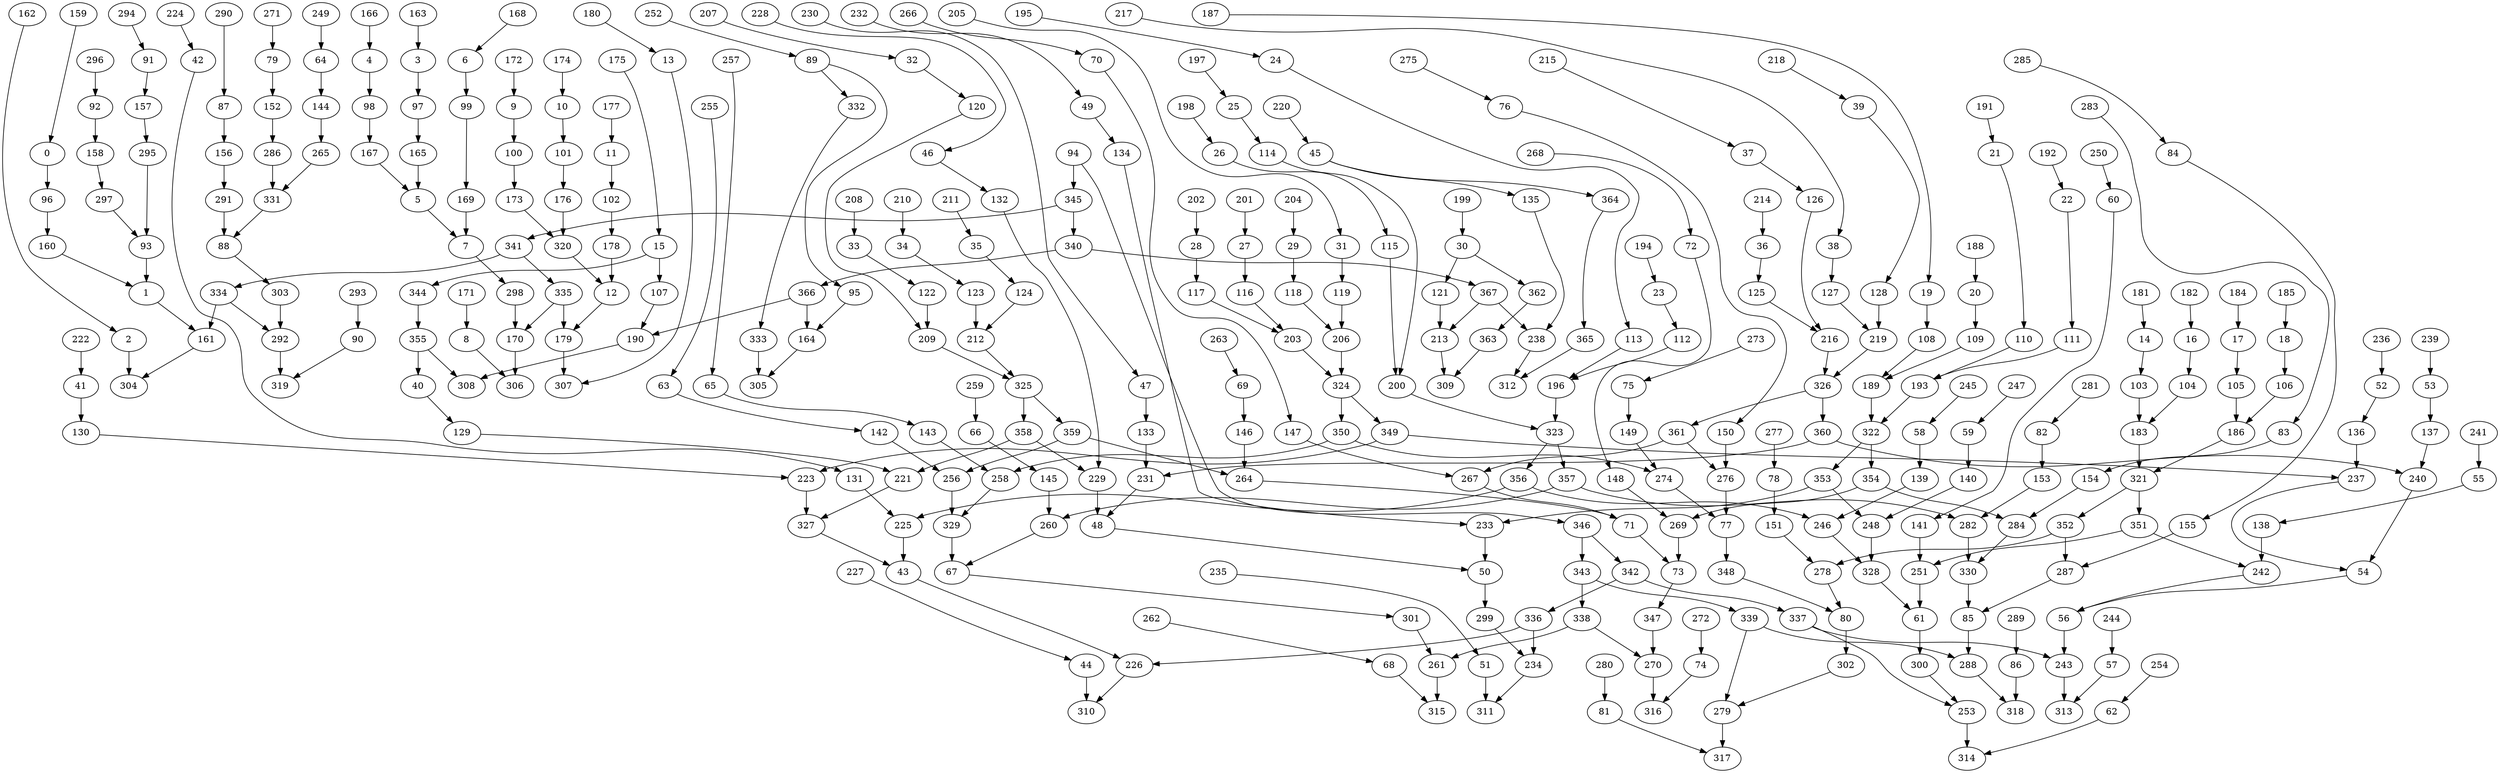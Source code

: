 digraph g {
0;
1;
2;
3;
4;
5;
6;
7;
8;
9;
10;
11;
12;
13;
14;
15;
16;
17;
18;
19;
20;
21;
22;
23;
24;
25;
26;
27;
28;
29;
30;
31;
32;
33;
34;
35;
36;
37;
38;
39;
40;
41;
42;
43;
44;
45;
46;
47;
48;
49;
50;
51;
52;
53;
54;
55;
56;
57;
58;
59;
60;
61;
62;
63;
64;
65;
66;
67;
68;
69;
70;
71;
72;
73;
74;
75;
76;
77;
78;
79;
80;
81;
82;
83;
84;
85;
86;
87;
88;
89;
90;
91;
92;
93;
94;
95;
96;
97;
98;
99;
100;
101;
102;
103;
104;
105;
106;
107;
108;
109;
110;
111;
112;
113;
114;
115;
116;
117;
118;
119;
120;
121;
122;
123;
124;
125;
126;
127;
128;
129;
130;
131;
132;
133;
134;
135;
136;
137;
138;
139;
140;
141;
142;
143;
144;
145;
146;
147;
148;
149;
150;
151;
152;
153;
154;
155;
156;
157;
158;
159;
160;
161;
162;
163;
164;
165;
166;
167;
168;
169;
170;
171;
172;
173;
174;
175;
176;
177;
178;
179;
180;
181;
182;
183;
184;
185;
186;
187;
188;
189;
190;
191;
192;
193;
194;
195;
196;
197;
198;
199;
200;
201;
202;
203;
204;
205;
206;
207;
208;
209;
210;
211;
212;
213;
214;
215;
216;
217;
218;
219;
220;
221;
222;
223;
224;
225;
226;
227;
228;
229;
230;
231;
232;
233;
234;
235;
236;
237;
238;
239;
240;
241;
242;
243;
244;
245;
246;
247;
248;
249;
250;
251;
252;
253;
254;
255;
256;
257;
258;
259;
260;
261;
262;
263;
264;
265;
266;
267;
268;
269;
270;
271;
272;
273;
274;
275;
276;
277;
278;
279;
280;
281;
282;
283;
284;
285;
286;
287;
288;
289;
290;
291;
292;
293;
294;
295;
296;
297;
298;
299;
300;
301;
302;
303;
304;
305;
306;
307;
308;
309;
310;
311;
312;
313;
314;
315;
316;
317;
318;
319;
320;
321;
322;
323;
324;
325;
326;
327;
328;
329;
330;
331;
332;
333;
334;
335;
336;
337;
338;
339;
340;
341;
342;
343;
344;
345;
346;
347;
348;
349;
350;
351;
352;
353;
354;
355;
356;
357;
358;
359;
360;
361;
362;
363;
364;
365;
366;
367;
0 -> 96 [weight=6];
1 -> 161 [weight=1];
2 -> 304 [weight=3];
3 -> 97 [weight=11];
4 -> 98 [weight=1];
5 -> 7 [weight=6];
6 -> 99 [weight=0];
7 -> 298 [weight=0];
8 -> 306 [weight=4];
9 -> 100 [weight=1];
10 -> 101 [weight=0];
11 -> 102 [weight=9];
12 -> 179 [weight=1];
13 -> 307 [weight=0];
14 -> 103 [weight=4];
15 -> 107 [weight=1];
15 -> 344 [weight=3];
16 -> 104 [weight=0];
17 -> 105 [weight=5];
18 -> 106 [weight=1];
19 -> 108 [weight=4];
20 -> 109 [weight=1];
21 -> 110 [weight=0];
22 -> 111 [weight=0];
23 -> 112 [weight=0];
24 -> 113 [weight=0];
25 -> 114 [weight=0];
26 -> 115 [weight=0];
27 -> 116 [weight=2];
28 -> 117 [weight=0];
29 -> 118 [weight=17];
30 -> 121 [weight=1];
30 -> 362 [weight=0];
31 -> 119 [weight=14];
32 -> 120 [weight=0];
33 -> 122 [weight=0];
34 -> 123 [weight=2];
35 -> 124 [weight=5];
36 -> 125 [weight=0];
37 -> 126 [weight=0];
38 -> 127 [weight=1];
39 -> 128 [weight=0];
40 -> 129 [weight=0];
41 -> 130 [weight=2];
42 -> 131 [weight=0];
43 -> 226 [weight=1];
44 -> 310 [weight=4];
45 -> 135 [weight=0];
45 -> 364 [weight=0];
46 -> 132 [weight=0];
47 -> 133 [weight=8];
48 -> 50 [weight=0];
49 -> 134 [weight=0];
50 -> 299 [weight=3];
51 -> 311 [weight=2];
52 -> 136 [weight=9];
53 -> 137 [weight=13];
54 -> 56 [weight=0];
55 -> 138 [weight=0];
56 -> 243 [weight=4];
57 -> 313 [weight=2];
58 -> 139 [weight=2];
59 -> 140 [weight=4];
60 -> 141 [weight=0];
61 -> 300 [weight=8];
62 -> 314 [weight=8];
63 -> 142 [weight=2];
64 -> 144 [weight=3];
65 -> 143 [weight=1];
66 -> 145 [weight=9];
67 -> 301 [weight=0];
68 -> 315 [weight=1];
69 -> 146 [weight=9];
70 -> 147 [weight=0];
71 -> 73 [weight=0];
72 -> 148 [weight=0];
73 -> 347 [weight=3];
74 -> 316 [weight=0];
75 -> 149 [weight=8];
76 -> 150 [weight=0];
77 -> 348 [weight=3];
78 -> 151 [weight=9];
79 -> 152 [weight=0];
80 -> 302 [weight=9];
81 -> 317 [weight=3];
82 -> 153 [weight=4];
83 -> 154 [weight=1];
84 -> 155 [weight=0];
85 -> 288 [weight=12];
86 -> 318 [weight=3];
87 -> 156 [weight=1];
88 -> 303 [weight=2];
89 -> 95 [weight=0];
89 -> 332 [weight=0];
90 -> 319 [weight=0];
91 -> 157 [weight=0];
92 -> 158 [weight=3];
93 -> 1 [weight=1];
94 -> 345 [weight=2];
94 -> 346 [weight=0];
95 -> 164 [weight=3];
96 -> 160 [weight=1];
97 -> 165 [weight=10];
98 -> 167 [weight=6];
99 -> 169 [weight=0];
100 -> 173 [weight=0];
101 -> 176 [weight=0];
102 -> 178 [weight=11];
103 -> 183 [weight=3];
104 -> 183 [weight=2];
105 -> 186 [weight=3];
106 -> 186 [weight=1];
107 -> 190 [weight=1];
108 -> 189 [weight=2];
109 -> 189 [weight=0];
110 -> 193 [weight=1];
111 -> 193 [weight=3];
112 -> 196 [weight=1];
113 -> 196 [weight=2];
114 -> 200 [weight=0];
115 -> 200 [weight=0];
116 -> 203 [weight=2];
117 -> 203 [weight=4];
118 -> 206 [weight=0];
119 -> 206 [weight=16];
120 -> 209 [weight=0];
121 -> 213 [weight=0];
122 -> 209 [weight=0];
123 -> 212 [weight=12];
124 -> 212 [weight=1];
125 -> 216 [weight=0];
126 -> 216 [weight=0];
127 -> 219 [weight=3];
128 -> 219 [weight=2];
129 -> 221 [weight=0];
130 -> 223 [weight=0];
131 -> 225 [weight=4];
132 -> 229 [weight=0];
133 -> 231 [weight=2];
134 -> 233 [weight=0];
135 -> 238 [weight=0];
136 -> 237 [weight=13];
137 -> 240 [weight=2];
138 -> 242 [weight=5];
139 -> 246 [weight=2];
140 -> 248 [weight=3];
141 -> 251 [weight=3];
142 -> 256 [weight=8];
143 -> 258 [weight=1];
144 -> 265 [weight=0];
145 -> 260 [weight=13];
146 -> 264 [weight=5];
147 -> 267 [weight=1];
148 -> 269 [weight=1];
149 -> 274 [weight=2];
150 -> 276 [weight=2];
151 -> 278 [weight=2];
152 -> 286 [weight=9];
153 -> 282 [weight=1];
154 -> 284 [weight=12];
155 -> 287 [weight=2];
156 -> 291 [weight=3];
157 -> 295 [weight=0];
158 -> 297 [weight=0];
159 -> 0 [weight=0];
160 -> 1 [weight=0];
161 -> 304 [weight=0];
162 -> 2 [weight=0];
163 -> 3 [weight=17];
164 -> 305 [weight=1];
165 -> 5 [weight=10];
166 -> 4 [weight=1];
167 -> 5 [weight=2];
168 -> 6 [weight=0];
169 -> 7 [weight=8];
170 -> 306 [weight=0];
171 -> 8 [weight=10];
172 -> 9 [weight=1];
173 -> 320 [weight=3];
174 -> 10 [weight=1];
175 -> 15 [weight=0];
176 -> 320 [weight=4];
177 -> 11 [weight=2];
178 -> 12 [weight=6];
179 -> 307 [weight=1];
180 -> 13 [weight=0];
181 -> 14 [weight=1];
182 -> 16 [weight=2];
183 -> 321 [weight=1];
184 -> 17 [weight=7];
185 -> 18 [weight=1];
186 -> 321 [weight=0];
187 -> 19 [weight=0];
188 -> 20 [weight=6];
189 -> 322 [weight=7];
190 -> 308 [weight=5];
191 -> 21 [weight=0];
192 -> 22 [weight=0];
193 -> 322 [weight=8];
194 -> 23 [weight=1];
195 -> 24 [weight=0];
196 -> 323 [weight=0];
197 -> 25 [weight=0];
198 -> 26 [weight=0];
199 -> 30 [weight=5];
200 -> 323 [weight=2];
201 -> 27 [weight=3];
202 -> 28 [weight=1];
203 -> 324 [weight=5];
204 -> 29 [weight=2];
205 -> 31 [weight=0];
206 -> 324 [weight=14];
207 -> 32 [weight=0];
208 -> 33 [weight=2];
209 -> 325 [weight=2];
210 -> 34 [weight=13];
211 -> 35 [weight=2];
212 -> 325 [weight=7];
213 -> 309 [weight=2];
214 -> 36 [weight=2];
215 -> 37 [weight=0];
216 -> 326 [weight=1];
217 -> 38 [weight=0];
218 -> 39 [weight=0];
219 -> 326 [weight=2];
220 -> 45 [weight=0];
221 -> 327 [weight=0];
222 -> 41 [weight=2];
223 -> 327 [weight=3];
224 -> 42 [weight=0];
225 -> 43 [weight=3];
226 -> 310 [weight=2];
227 -> 44 [weight=0];
228 -> 46 [weight=0];
229 -> 48 [weight=1];
230 -> 47 [weight=0];
231 -> 48 [weight=0];
232 -> 49 [weight=0];
233 -> 50 [weight=5];
234 -> 311 [weight=0];
235 -> 51 [weight=0];
236 -> 52 [weight=17];
237 -> 54 [weight=0];
238 -> 312 [weight=0];
239 -> 53 [weight=3];
240 -> 54 [weight=0];
241 -> 55 [weight=1];
242 -> 56 [weight=1];
243 -> 313 [weight=8];
244 -> 57 [weight=0];
245 -> 58 [weight=1];
246 -> 328 [weight=8];
247 -> 59 [weight=3];
248 -> 328 [weight=13];
249 -> 64 [weight=2];
250 -> 60 [weight=0];
251 -> 61 [weight=11];
252 -> 89 [weight=0];
253 -> 314 [weight=14];
254 -> 62 [weight=2];
255 -> 63 [weight=0];
256 -> 329 [weight=13];
257 -> 65 [weight=0];
258 -> 329 [weight=2];
259 -> 66 [weight=10];
260 -> 67 [weight=0];
261 -> 315 [weight=10];
262 -> 68 [weight=0];
263 -> 69 [weight=9];
264 -> 71 [weight=1];
265 -> 331 [weight=0];
266 -> 70 [weight=0];
267 -> 71 [weight=2];
268 -> 72 [weight=0];
269 -> 73 [weight=0];
270 -> 316 [weight=1];
271 -> 79 [weight=1];
272 -> 74 [weight=2];
273 -> 75 [weight=3];
274 -> 77 [weight=0];
275 -> 76 [weight=0];
276 -> 77 [weight=0];
277 -> 78 [weight=10];
278 -> 80 [weight=1];
279 -> 317 [weight=6];
280 -> 81 [weight=15];
281 -> 82 [weight=2];
282 -> 330 [weight=16];
283 -> 83 [weight=0];
284 -> 330 [weight=9];
285 -> 84 [weight=0];
286 -> 331 [weight=3];
287 -> 85 [weight=6];
288 -> 318 [weight=1];
289 -> 86 [weight=0];
290 -> 87 [weight=0];
291 -> 88 [weight=5];
292 -> 319 [weight=4];
293 -> 90 [weight=1];
294 -> 91 [weight=0];
295 -> 93 [weight=0];
296 -> 92 [weight=1];
297 -> 93 [weight=0];
298 -> 170 [weight=0];
299 -> 234 [weight=0];
300 -> 253 [weight=0];
301 -> 261 [weight=10];
302 -> 279 [weight=1];
303 -> 292 [weight=4];
320 -> 12 [weight=1];
321 -> 351 [weight=6];
321 -> 352 [weight=0];
322 -> 353 [weight=7];
322 -> 354 [weight=11];
323 -> 356 [weight=3];
323 -> 357 [weight=6];
324 -> 349 [weight=9];
324 -> 350 [weight=11];
325 -> 358 [weight=5];
325 -> 359 [weight=4];
326 -> 360 [weight=4];
326 -> 361 [weight=1];
327 -> 43 [weight=0];
328 -> 61 [weight=4];
329 -> 67 [weight=10];
330 -> 85 [weight=14];
331 -> 88 [weight=1];
332 -> 333 [weight=0];
333 -> 305 [weight=6];
334 -> 292 [weight=1];
334 -> 161 [weight=4];
335 -> 170 [weight=1];
335 -> 179 [weight=2];
336 -> 226 [weight=1];
336 -> 234 [weight=5];
337 -> 243 [weight=4];
337 -> 253 [weight=1];
338 -> 261 [weight=11];
338 -> 270 [weight=2];
339 -> 279 [weight=2];
339 -> 288 [weight=6];
340 -> 366 [weight=9];
340 -> 367 [weight=4];
341 -> 334 [weight=2];
341 -> 335 [weight=1];
342 -> 336 [weight=0];
342 -> 337 [weight=4];
343 -> 338 [weight=9];
343 -> 339 [weight=2];
344 -> 355 [weight=2];
345 -> 340 [weight=6];
345 -> 341 [weight=0];
346 -> 342 [weight=3];
346 -> 343 [weight=1];
347 -> 270 [weight=1];
348 -> 80 [weight=1];
349 -> 223 [weight=8];
349 -> 237 [weight=10];
350 -> 258 [weight=7];
350 -> 274 [weight=5];
351 -> 242 [weight=2];
351 -> 251 [weight=2];
352 -> 278 [weight=2];
352 -> 287 [weight=8];
353 -> 233 [weight=0];
353 -> 248 [weight=7];
354 -> 269 [weight=4];
354 -> 284 [weight=10];
355 -> 308 [weight=1];
355 -> 40 [weight=1];
356 -> 225 [weight=5];
356 -> 246 [weight=5];
357 -> 260 [weight=1];
357 -> 282 [weight=8];
358 -> 221 [weight=5];
358 -> 229 [weight=7];
359 -> 256 [weight=9];
359 -> 264 [weight=10];
360 -> 231 [weight=3];
360 -> 240 [weight=2];
361 -> 267 [weight=1];
361 -> 276 [weight=0];
362 -> 363 [weight=1];
363 -> 309 [weight=0];
364 -> 365 [weight=0];
365 -> 312 [weight=1];
366 -> 164 [weight=10];
366 -> 190 [weight=6];
367 -> 213 [weight=0];
367 -> 238 [weight=0];
}
